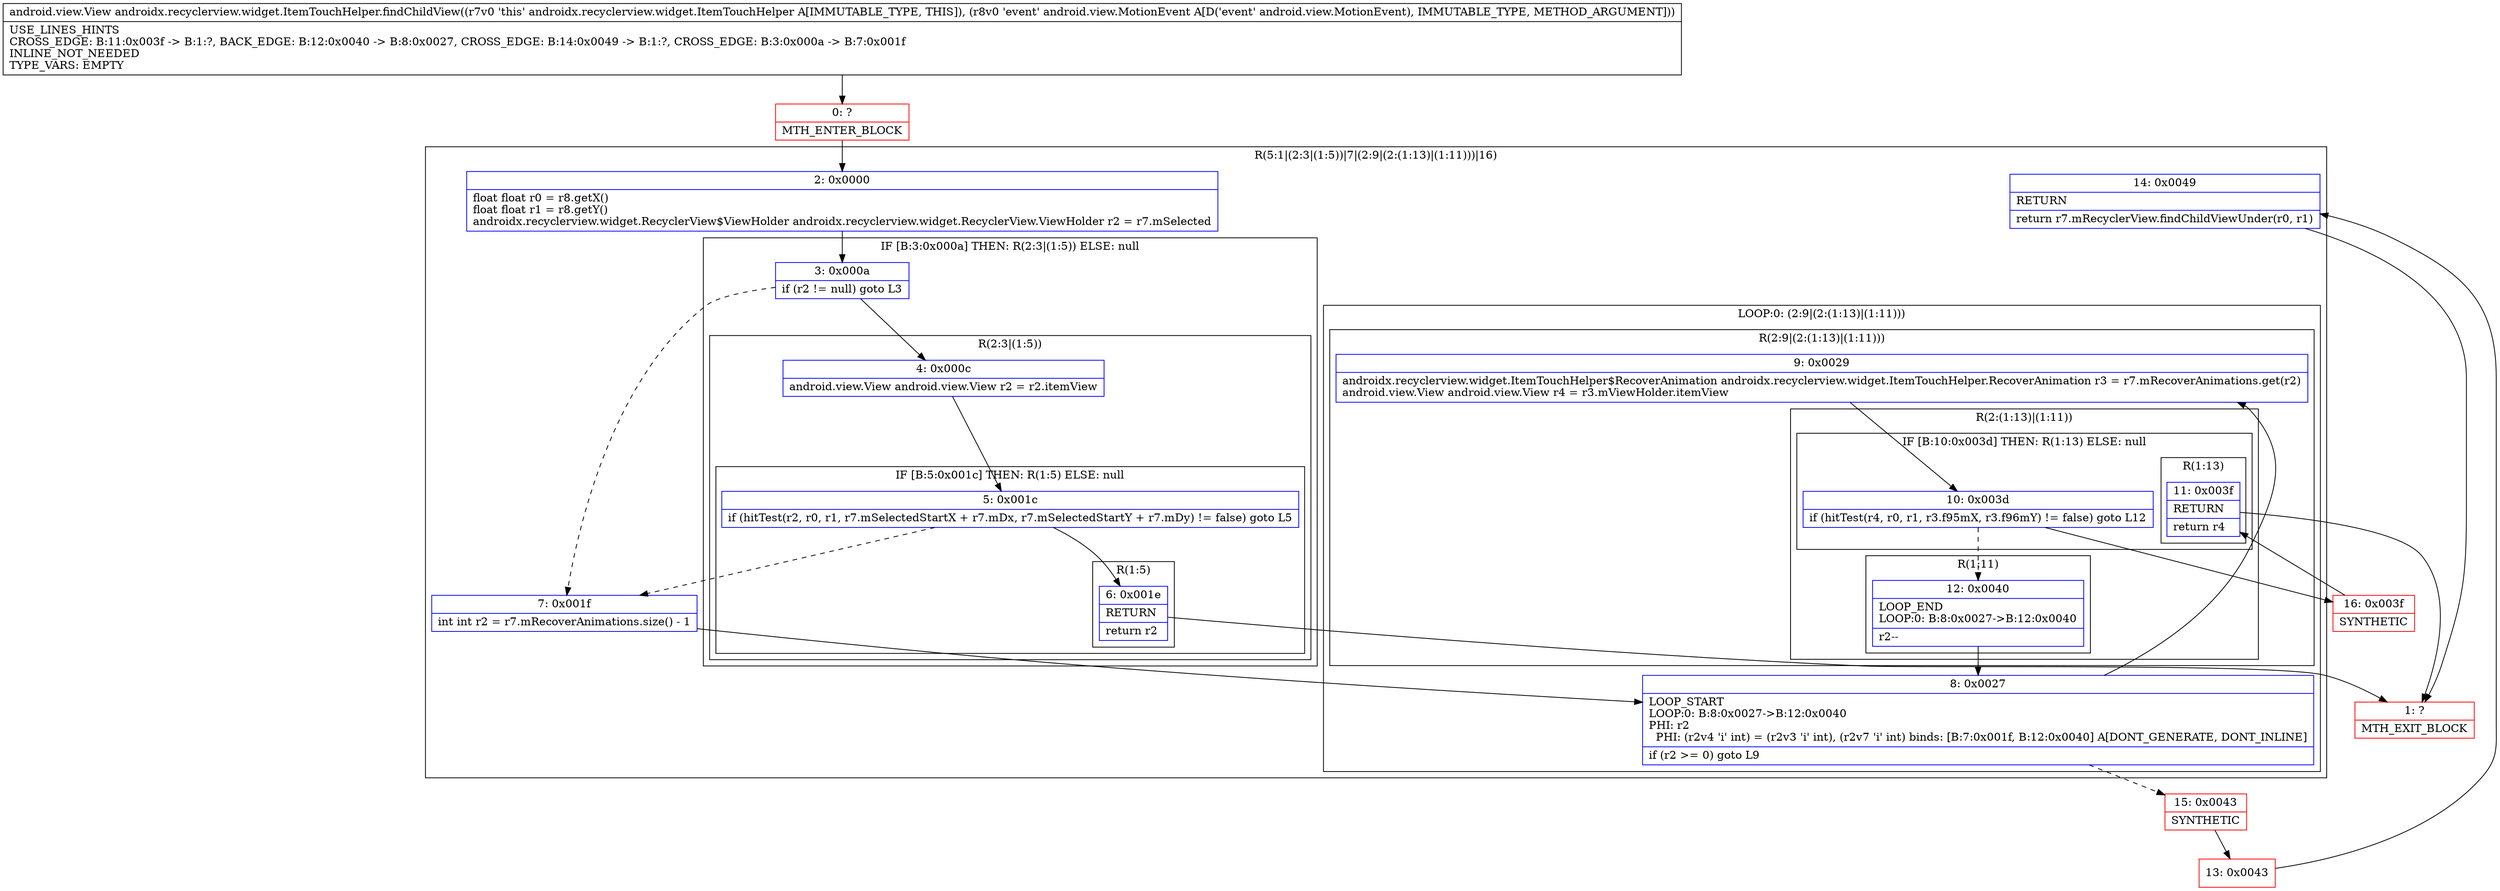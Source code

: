 digraph "CFG forandroidx.recyclerview.widget.ItemTouchHelper.findChildView(Landroid\/view\/MotionEvent;)Landroid\/view\/View;" {
subgraph cluster_Region_766399591 {
label = "R(5:1|(2:3|(1:5))|7|(2:9|(2:(1:13)|(1:11)))|16)";
node [shape=record,color=blue];
Node_2 [shape=record,label="{2\:\ 0x0000|float float r0 = r8.getX()\lfloat float r1 = r8.getY()\landroidx.recyclerview.widget.RecyclerView$ViewHolder androidx.recyclerview.widget.RecyclerView.ViewHolder r2 = r7.mSelected\l}"];
subgraph cluster_IfRegion_104482516 {
label = "IF [B:3:0x000a] THEN: R(2:3|(1:5)) ELSE: null";
node [shape=record,color=blue];
Node_3 [shape=record,label="{3\:\ 0x000a|if (r2 != null) goto L3\l}"];
subgraph cluster_Region_1508390680 {
label = "R(2:3|(1:5))";
node [shape=record,color=blue];
Node_4 [shape=record,label="{4\:\ 0x000c|android.view.View android.view.View r2 = r2.itemView\l}"];
subgraph cluster_IfRegion_1065559779 {
label = "IF [B:5:0x001c] THEN: R(1:5) ELSE: null";
node [shape=record,color=blue];
Node_5 [shape=record,label="{5\:\ 0x001c|if (hitTest(r2, r0, r1, r7.mSelectedStartX + r7.mDx, r7.mSelectedStartY + r7.mDy) != false) goto L5\l}"];
subgraph cluster_Region_1514599134 {
label = "R(1:5)";
node [shape=record,color=blue];
Node_6 [shape=record,label="{6\:\ 0x001e|RETURN\l|return r2\l}"];
}
}
}
}
Node_7 [shape=record,label="{7\:\ 0x001f|int int r2 = r7.mRecoverAnimations.size() \- 1\l}"];
subgraph cluster_LoopRegion_2138748664 {
label = "LOOP:0: (2:9|(2:(1:13)|(1:11)))";
node [shape=record,color=blue];
Node_8 [shape=record,label="{8\:\ 0x0027|LOOP_START\lLOOP:0: B:8:0x0027\-\>B:12:0x0040\lPHI: r2 \l  PHI: (r2v4 'i' int) = (r2v3 'i' int), (r2v7 'i' int) binds: [B:7:0x001f, B:12:0x0040] A[DONT_GENERATE, DONT_INLINE]\l|if (r2 \>= 0) goto L9\l}"];
subgraph cluster_Region_1751772598 {
label = "R(2:9|(2:(1:13)|(1:11)))";
node [shape=record,color=blue];
Node_9 [shape=record,label="{9\:\ 0x0029|androidx.recyclerview.widget.ItemTouchHelper$RecoverAnimation androidx.recyclerview.widget.ItemTouchHelper.RecoverAnimation r3 = r7.mRecoverAnimations.get(r2)\landroid.view.View android.view.View r4 = r3.mViewHolder.itemView\l}"];
subgraph cluster_Region_942776928 {
label = "R(2:(1:13)|(1:11))";
node [shape=record,color=blue];
subgraph cluster_IfRegion_1871024548 {
label = "IF [B:10:0x003d] THEN: R(1:13) ELSE: null";
node [shape=record,color=blue];
Node_10 [shape=record,label="{10\:\ 0x003d|if (hitTest(r4, r0, r1, r3.f95mX, r3.f96mY) != false) goto L12\l}"];
subgraph cluster_Region_1881229140 {
label = "R(1:13)";
node [shape=record,color=blue];
Node_11 [shape=record,label="{11\:\ 0x003f|RETURN\l|return r4\l}"];
}
}
subgraph cluster_Region_1009844226 {
label = "R(1:11)";
node [shape=record,color=blue];
Node_12 [shape=record,label="{12\:\ 0x0040|LOOP_END\lLOOP:0: B:8:0x0027\-\>B:12:0x0040\l|r2\-\-\l}"];
}
}
}
}
Node_14 [shape=record,label="{14\:\ 0x0049|RETURN\l|return r7.mRecyclerView.findChildViewUnder(r0, r1)\l}"];
}
Node_0 [shape=record,color=red,label="{0\:\ ?|MTH_ENTER_BLOCK\l}"];
Node_1 [shape=record,color=red,label="{1\:\ ?|MTH_EXIT_BLOCK\l}"];
Node_16 [shape=record,color=red,label="{16\:\ 0x003f|SYNTHETIC\l}"];
Node_15 [shape=record,color=red,label="{15\:\ 0x0043|SYNTHETIC\l}"];
Node_13 [shape=record,color=red,label="{13\:\ 0x0043}"];
MethodNode[shape=record,label="{android.view.View androidx.recyclerview.widget.ItemTouchHelper.findChildView((r7v0 'this' androidx.recyclerview.widget.ItemTouchHelper A[IMMUTABLE_TYPE, THIS]), (r8v0 'event' android.view.MotionEvent A[D('event' android.view.MotionEvent), IMMUTABLE_TYPE, METHOD_ARGUMENT]))  | USE_LINES_HINTS\lCROSS_EDGE: B:11:0x003f \-\> B:1:?, BACK_EDGE: B:12:0x0040 \-\> B:8:0x0027, CROSS_EDGE: B:14:0x0049 \-\> B:1:?, CROSS_EDGE: B:3:0x000a \-\> B:7:0x001f\lINLINE_NOT_NEEDED\lTYPE_VARS: EMPTY\l}"];
MethodNode -> Node_0;Node_2 -> Node_3;
Node_3 -> Node_4;
Node_3 -> Node_7[style=dashed];
Node_4 -> Node_5;
Node_5 -> Node_6;
Node_5 -> Node_7[style=dashed];
Node_6 -> Node_1;
Node_7 -> Node_8;
Node_8 -> Node_9;
Node_8 -> Node_15[style=dashed];
Node_9 -> Node_10;
Node_10 -> Node_12[style=dashed];
Node_10 -> Node_16;
Node_11 -> Node_1;
Node_12 -> Node_8;
Node_14 -> Node_1;
Node_0 -> Node_2;
Node_16 -> Node_11;
Node_15 -> Node_13;
Node_13 -> Node_14;
}

